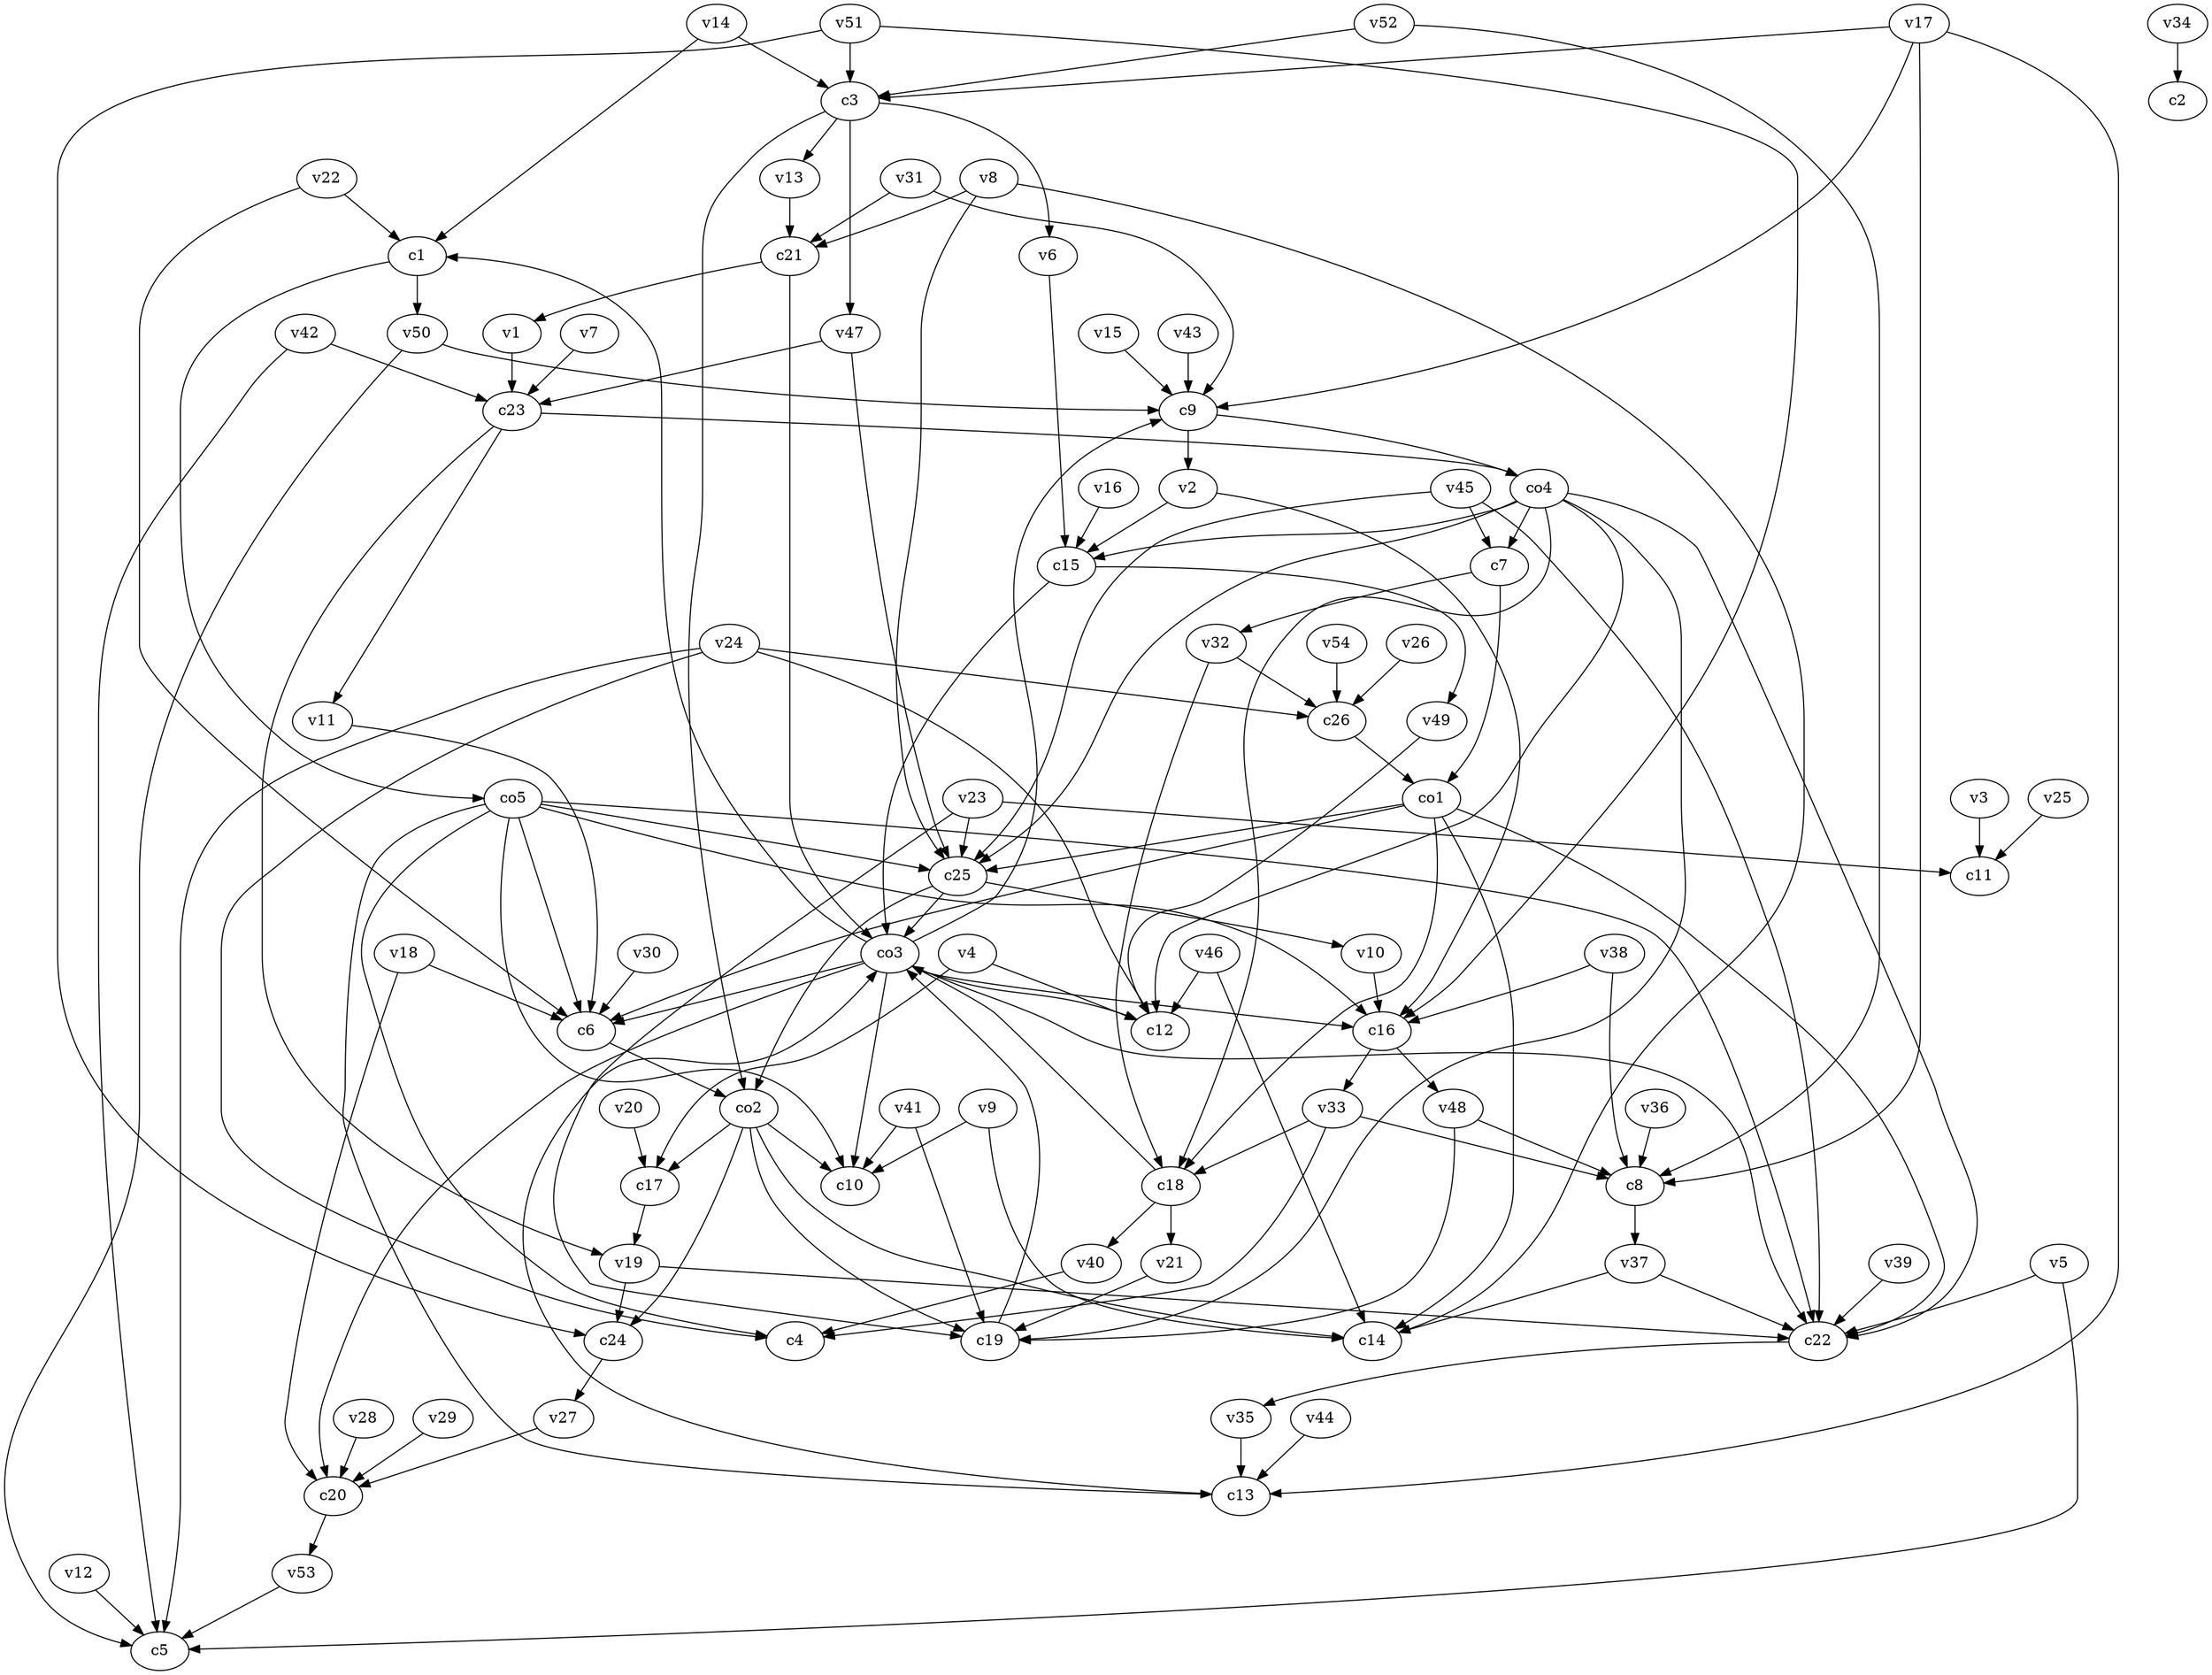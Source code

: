 strict digraph  {
c1;
c2;
c3;
c4;
c5;
c6;
c7;
c8;
c9;
c10;
c11;
c12;
c13;
c14;
c15;
c16;
c17;
c18;
c19;
c20;
c21;
c22;
c23;
c24;
c25;
c26;
v1;
v2;
v3;
v4;
v5;
v6;
v7;
v8;
v9;
v10;
v11;
v12;
v13;
v14;
v15;
v16;
v17;
v18;
v19;
v20;
v21;
v22;
v23;
v24;
v25;
v26;
v27;
v28;
v29;
v30;
v31;
v32;
v33;
v34;
v35;
v36;
v37;
v38;
v39;
v40;
v41;
v42;
v43;
v44;
v45;
v46;
v47;
v48;
v49;
v50;
v51;
v52;
v53;
v54;
co1;
co2;
co3;
co4;
co5;
c1 -> v50  [weight=1];
c1 -> co5  [weight=1];
c3 -> v6  [weight=1];
c3 -> v47  [weight=1];
c3 -> v13  [weight=1];
c3 -> co2  [weight=1];
c6 -> co2  [weight=1];
c7 -> co1  [weight=1];
c7 -> v32  [weight=1];
c8 -> v37  [weight=1];
c9 -> co4  [weight=1];
c9 -> v2  [weight=1];
c13 -> co3  [weight=1];
c15 -> co3  [weight=1];
c15 -> v49  [weight=1];
c16 -> v33  [weight=1];
c16 -> v48  [weight=1];
c17 -> v19  [weight=1];
c18 -> v40  [weight=1];
c18 -> co3  [weight=1];
c18 -> v21  [weight=1];
c19 -> co3  [weight=1];
c20 -> v53  [weight=1];
c21 -> co3  [weight=1];
c21 -> v1  [weight=1];
c22 -> v35  [weight=1];
c23 -> co4  [weight=1];
c23 -> v11  [weight=1];
c23 -> v19  [weight=1];
c24 -> v27  [weight=1];
c25 -> v10  [weight=1];
c25 -> co2  [weight=1];
c25 -> co3  [weight=1];
c26 -> co1  [weight=1];
v1 -> c23  [weight=1];
v2 -> c15  [weight=1];
v2 -> c16  [weight=1];
v3 -> c11  [weight=1];
v4 -> c17  [weight=1];
v4 -> c12  [weight=1];
v5 -> c22  [weight=1];
v5 -> c5  [weight=1];
v6 -> c15  [weight=1];
v7 -> c23  [weight=1];
v8 -> c25  [weight=1];
v8 -> c21  [weight=1];
v8 -> c14  [weight=1];
v9 -> c14  [weight=1];
v9 -> c10  [weight=1];
v10 -> c16  [weight=1];
v11 -> c6  [weight=1];
v12 -> c5  [weight=1];
v13 -> c21  [weight=1];
v14 -> c1  [weight=1];
v14 -> c3  [weight=1];
v15 -> c9  [weight=1];
v16 -> c15  [weight=1];
v17 -> c13  [weight=1];
v17 -> c8  [weight=1];
v17 -> c3  [weight=1];
v17 -> c9  [weight=1];
v18 -> c6  [weight=1];
v18 -> c20  [weight=1];
v19 -> c22  [weight=1];
v19 -> c24  [weight=1];
v20 -> c17  [weight=1];
v21 -> c19  [weight=1];
v22 -> c6  [weight=1];
v22 -> c1  [weight=1];
v23 -> c19  [weight=1];
v23 -> c11  [weight=1];
v23 -> c25  [weight=1];
v24 -> c26  [weight=1];
v24 -> c5  [weight=1];
v24 -> c4  [weight=1];
v24 -> c12  [weight=1];
v25 -> c11  [weight=1];
v26 -> c26  [weight=1];
v27 -> c20  [weight=1];
v28 -> c20  [weight=1];
v29 -> c20  [weight=1];
v30 -> c6  [weight=1];
v31 -> c9  [weight=1];
v31 -> c21  [weight=1];
v32 -> c18  [weight=1];
v32 -> c26  [weight=1];
v33 -> c18  [weight=1];
v33 -> c8  [weight=1];
v33 -> c4  [weight=1];
v34 -> c2  [weight=1];
v35 -> c13  [weight=1];
v36 -> c8  [weight=1];
v37 -> c14  [weight=1];
v37 -> c22  [weight=1];
v38 -> c8  [weight=1];
v38 -> c16  [weight=1];
v39 -> c22  [weight=1];
v40 -> c4  [weight=1];
v41 -> c10  [weight=1];
v41 -> c19  [weight=1];
v42 -> c5  [weight=1];
v42 -> c23  [weight=1];
v43 -> c9  [weight=1];
v44 -> c13  [weight=1];
v45 -> c7  [weight=1];
v45 -> c22  [weight=1];
v45 -> c25  [weight=1];
v46 -> c12  [weight=1];
v46 -> c14  [weight=1];
v47 -> c23  [weight=1];
v47 -> c25  [weight=1];
v48 -> c8  [weight=1];
v48 -> c19  [weight=1];
v49 -> c12  [weight=1];
v50 -> c9  [weight=1];
v50 -> c5  [weight=1];
v51 -> c24  [weight=1];
v51 -> c3  [weight=1];
v51 -> c16  [weight=1];
v52 -> c8  [weight=1];
v52 -> c3  [weight=1];
v53 -> c5  [weight=1];
v54 -> c26  [weight=1];
co1 -> c22  [weight=1];
co1 -> c18  [weight=1];
co1 -> c25  [weight=1];
co1 -> c14  [weight=1];
co1 -> c6  [weight=1];
co2 -> c14  [weight=1];
co2 -> c19  [weight=1];
co2 -> c10  [weight=1];
co2 -> c17  [weight=1];
co2 -> c24  [weight=1];
co3 -> c9  [weight=1];
co3 -> c6  [weight=1];
co3 -> c22  [weight=1];
co3 -> c20  [weight=1];
co3 -> c1  [weight=1];
co3 -> c12  [weight=1];
co3 -> c16  [weight=1];
co3 -> c10  [weight=1];
co4 -> c18  [weight=1];
co4 -> c15  [weight=1];
co4 -> c12  [weight=1];
co4 -> c19  [weight=1];
co4 -> c25  [weight=1];
co4 -> c22  [weight=1];
co4 -> c7  [weight=1];
co5 -> c22  [weight=1];
co5 -> c25  [weight=1];
co5 -> c16  [weight=1];
co5 -> c4  [weight=1];
co5 -> c13  [weight=1];
co5 -> c10  [weight=1];
co5 -> c6  [weight=1];
}
